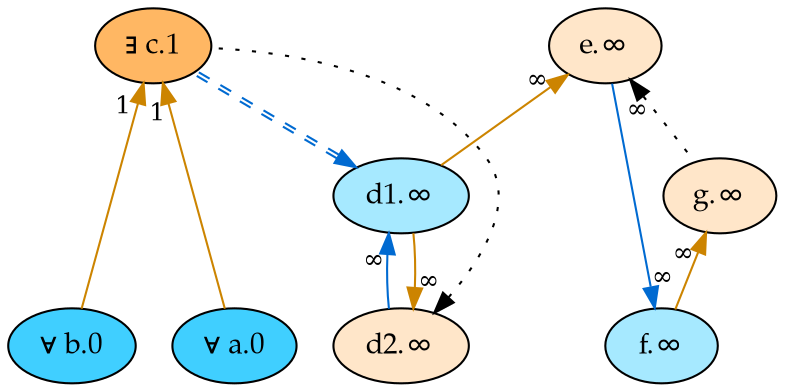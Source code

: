 digraph {
    rankdir="TB"
    node [style=filled fontname="Palatino" fontsize=14]
    node [fillcolor="#40cfff"]
    "a" [label="∀ a.0"]
    "b" [label="∀ b.0"]
    node [fillcolor="#a6e9ff"]
    "d1" [label="d1.∞"]
    "f" [label="f.∞"]
    node [fillcolor="#ffb763"]
    "c" [label="∃ c.1"]
    node [fillcolor="#ffe6c9"]
    "d2" [label="d2.∞"]
    "e" [label="e.∞"]
    "g" [label="g.∞"]
    edge[labeldistance=1.5 fontsize=12]
    edge [color="#cc8400" style="solid" dir="back" taillabel="1"]
           "c" -> "a" 
           "c" -> "b" 
    edge [color="#cc8400" style="solid" dir="back" taillabel="∞"]
           "d2" -> "d1" 
           "e" -> "d1" 
           "g" -> "f" 
    edge [color="#006ad1" style="solid" dir="back" taillabel="∞"]
           "d1" -> "d2" 
           "f" -> "e" 
    edge [color="black" style="dotted" dir="back" taillabel="∞"]
           "e" -> "g" 
    edge [color="#006ad1:#006ad1" style="dashed" dir="back" taillabel="" constraint=false]
           "d1" -> "c" 
    edge [color="black" style="dotted" dir="back" taillabel="" constraint=false]
           "d2" -> "c" 
    {rank = max a b}
    {rank = min c}
}
